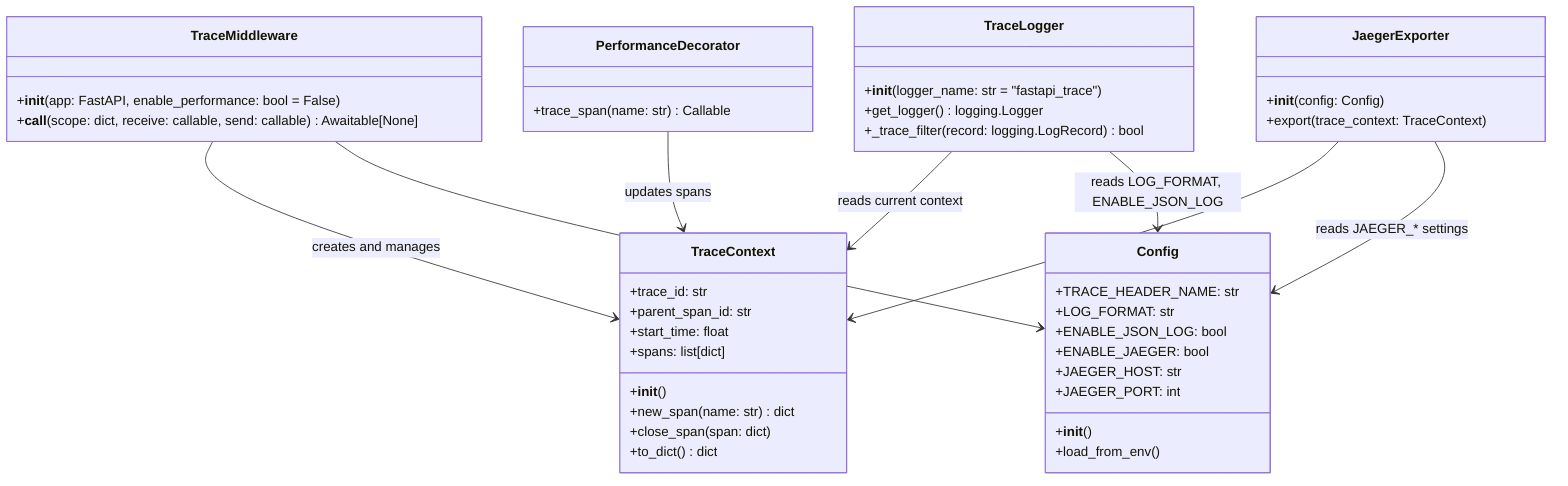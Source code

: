 classDiagram
    class TraceMiddleware {
        +__init__(app: FastAPI, enable_performance: bool = False)
        +__call__(scope: dict, receive: callable, send: callable) Awaitable[None]
    }
    class TraceContext {
        +trace_id: str
        +parent_span_id: str
        +start_time: float
        +spans: list[dict]
        +__init__()
        +new_span(name: str) dict
        +close_span(span: dict)
        +to_dict() dict
    }
    class TraceLogger {
        +__init__(logger_name: str = \"fastapi_trace\")
        +get_logger() logging.Logger
        +_trace_filter(record: logging.LogRecord) bool
    }
    class PerformanceDecorator {
        +trace_span(name: str) Callable
    }
    class Config {
        +TRACE_HEADER_NAME: str
        +LOG_FORMAT: str
        +ENABLE_JSON_LOG: bool
        +ENABLE_JAEGER: bool
        +JAEGER_HOST: str
        +JAEGER_PORT: int
        +__init__()
        +load_from_env()
    }
    class JaegerExporter {
        +__init__(config: Config)
        +export(trace_context: TraceContext)
    }
    TraceMiddleware --> TraceContext : creates and manages
    TraceLogger --> TraceContext : reads current context
    PerformanceDecorator --> TraceContext : updates spans
    JaegerExporter --> TraceContext : consumes
    TraceMiddleware --> Config : reads settings
    TraceLogger --> Config : reads LOG_FORMAT, ENABLE_JSON_LOG
    JaegerExporter --> Config : reads JAEGER_* settings
